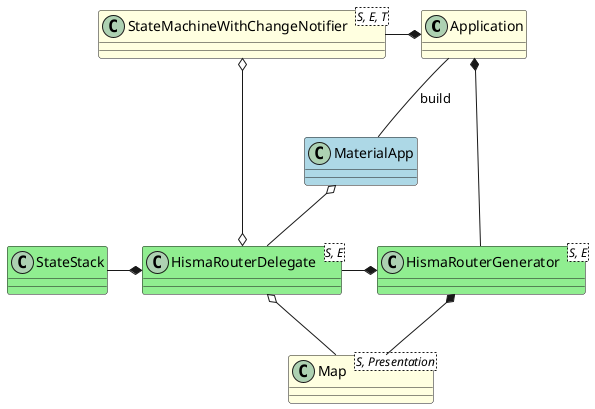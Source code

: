 @startuml hisma_flutter_class_diagram
!$flutter = LightBlue
!$hisma_flutter = LightGreen
!$app = LightYellow


class Application #$app
class StateMachineWithChangeNotifier<S, E, T> #$app
class HismaRouterDelegate<S, E> #$hisma_flutter
class HismaRouterGenerator<S, E> #$hisma_flutter
class Map<S, Presentation> #$app
class MaterialApp #$flutter
class StateStack #$hisma_flutter

Application -- MaterialApp : build
StateMachineWithChangeNotifier -* Application
Application *-- HismaRouterGenerator

MaterialApp o-- HismaRouterDelegate

StateMachineWithChangeNotifier o--o HismaRouterDelegate

HismaRouterDelegate -* HismaRouterGenerator

HismaRouterGenerator *-- Map
HismaRouterDelegate o-- Map

StateStack -* HismaRouterDelegate  

@enduml
